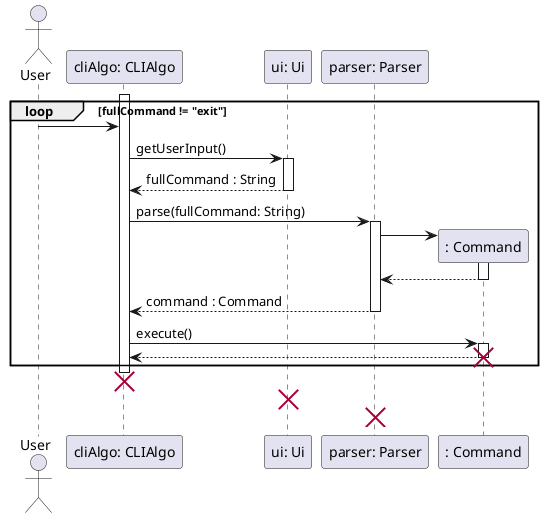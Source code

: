 @startuml
actor User
participant "cliAlgo: CLIAlgo" as CLIAlgo
participant "ui: Ui" as Ui
participant "parser: Parser" as Parser
participant ": Command" as Command

activate CLIAlgo
    loop fullCommand != "exit"
    User -> CLIAlgo
    CLIAlgo -> Ui : getUserInput()
    activate Ui
    return fullCommand : String

    CLIAlgo -> Parser : parse(fullCommand: String)
    activate Parser
        Parser -> Command **
        activate Command
        return
    return command : Command

    CLIAlgo -> Command : execute()
    activate Command
    return
    destroy Command
    end
destroy CLIAlgo
destroy Ui
destroy Parser
@enduml